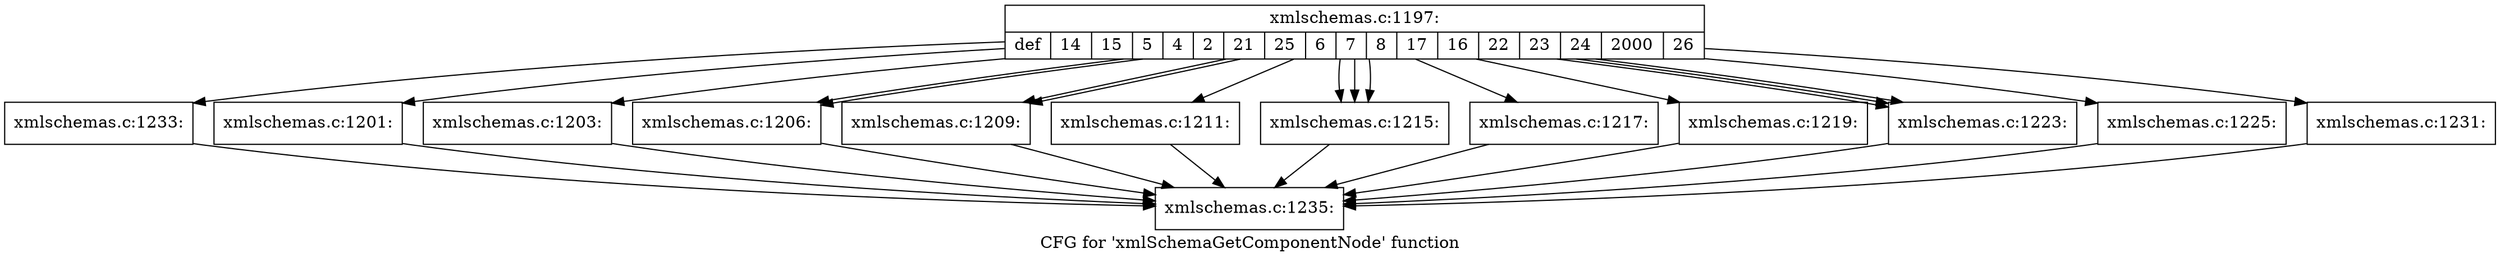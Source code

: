 digraph "CFG for 'xmlSchemaGetComponentNode' function" {
	label="CFG for 'xmlSchemaGetComponentNode' function";

	Node0x4ba93d0 [shape=record,label="{xmlschemas.c:1197:|{<s0>def|<s1>14|<s2>15|<s3>5|<s4>4|<s5>2|<s6>21|<s7>25|<s8>6|<s9>7|<s10>8|<s11>17|<s12>16|<s13>22|<s14>23|<s15>24|<s16>2000|<s17>26}}"];
	Node0x4ba93d0 -> Node0x4ba4530;
	Node0x4ba93d0 -> Node0x4ba45e0;
	Node0x4ba93d0 -> Node0x4ba4770;
	Node0x4ba93d0 -> Node0x4bab1b0;
	Node0x4ba93d0 -> Node0x4bab1b0;
	Node0x4ba93d0 -> Node0x4bab560;
	Node0x4ba93d0 -> Node0x4bab560;
	Node0x4ba93d0 -> Node0x4bab910;
	Node0x4ba93d0 -> Node0x4babcc0;
	Node0x4ba93d0 -> Node0x4babcc0;
	Node0x4ba93d0 -> Node0x4babcc0;
	Node0x4ba93d0 -> Node0x4bac070;
	Node0x4ba93d0 -> Node0x4baac70;
	Node0x4ba93d0 -> Node0x4bacbc0;
	Node0x4ba93d0 -> Node0x4bacbc0;
	Node0x4ba93d0 -> Node0x4bacbc0;
	Node0x4ba93d0 -> Node0x4bacf70;
	Node0x4ba93d0 -> Node0x4bad320;
	Node0x4ba45e0 [shape=record,label="{xmlschemas.c:1201:}"];
	Node0x4ba45e0 -> Node0x4ba47c0;
	Node0x4ba4770 [shape=record,label="{xmlschemas.c:1203:}"];
	Node0x4ba4770 -> Node0x4ba47c0;
	Node0x4bab1b0 [shape=record,label="{xmlschemas.c:1206:}"];
	Node0x4bab1b0 -> Node0x4ba47c0;
	Node0x4bab560 [shape=record,label="{xmlschemas.c:1209:}"];
	Node0x4bab560 -> Node0x4ba47c0;
	Node0x4bab910 [shape=record,label="{xmlschemas.c:1211:}"];
	Node0x4bab910 -> Node0x4ba47c0;
	Node0x4babcc0 [shape=record,label="{xmlschemas.c:1215:}"];
	Node0x4babcc0 -> Node0x4ba47c0;
	Node0x4bac070 [shape=record,label="{xmlschemas.c:1217:}"];
	Node0x4bac070 -> Node0x4ba47c0;
	Node0x4baac70 [shape=record,label="{xmlschemas.c:1219:}"];
	Node0x4baac70 -> Node0x4ba47c0;
	Node0x4bacbc0 [shape=record,label="{xmlschemas.c:1223:}"];
	Node0x4bacbc0 -> Node0x4ba47c0;
	Node0x4bacf70 [shape=record,label="{xmlschemas.c:1225:}"];
	Node0x4bacf70 -> Node0x4ba47c0;
	Node0x4bad320 [shape=record,label="{xmlschemas.c:1231:}"];
	Node0x4bad320 -> Node0x4ba47c0;
	Node0x4ba4530 [shape=record,label="{xmlschemas.c:1233:}"];
	Node0x4ba4530 -> Node0x4ba47c0;
	Node0x4ba47c0 [shape=record,label="{xmlschemas.c:1235:}"];
}
